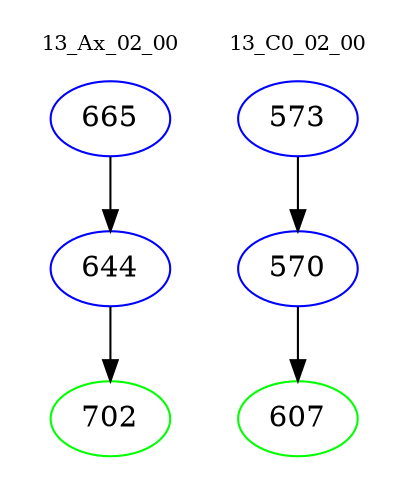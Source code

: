 digraph{
subgraph cluster_0 {
color = white
label = "13_Ax_02_00";
fontsize=10;
T0_665 [label="665", color="blue"]
T0_665 -> T0_644 [color="black"]
T0_644 [label="644", color="blue"]
T0_644 -> T0_702 [color="black"]
T0_702 [label="702", color="green"]
}
subgraph cluster_1 {
color = white
label = "13_C0_02_00";
fontsize=10;
T1_573 [label="573", color="blue"]
T1_573 -> T1_570 [color="black"]
T1_570 [label="570", color="blue"]
T1_570 -> T1_607 [color="black"]
T1_607 [label="607", color="green"]
}
}
